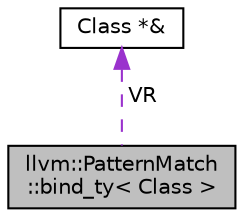 digraph "llvm::PatternMatch::bind_ty&lt; Class &gt;"
{
 // LATEX_PDF_SIZE
  bgcolor="transparent";
  edge [fontname="Helvetica",fontsize="10",labelfontname="Helvetica",labelfontsize="10"];
  node [fontname="Helvetica",fontsize="10",shape="box"];
  Node1 [label="llvm::PatternMatch\l::bind_ty\< Class \>",height=0.2,width=0.4,color="black", fillcolor="grey75", style="filled", fontcolor="black",tooltip=" "];
  Node2 -> Node1 [dir="back",color="darkorchid3",fontsize="10",style="dashed",label=" VR" ,fontname="Helvetica"];
  Node2 [label="Class *&",height=0.2,width=0.4,color="black",tooltip=" "];
}
